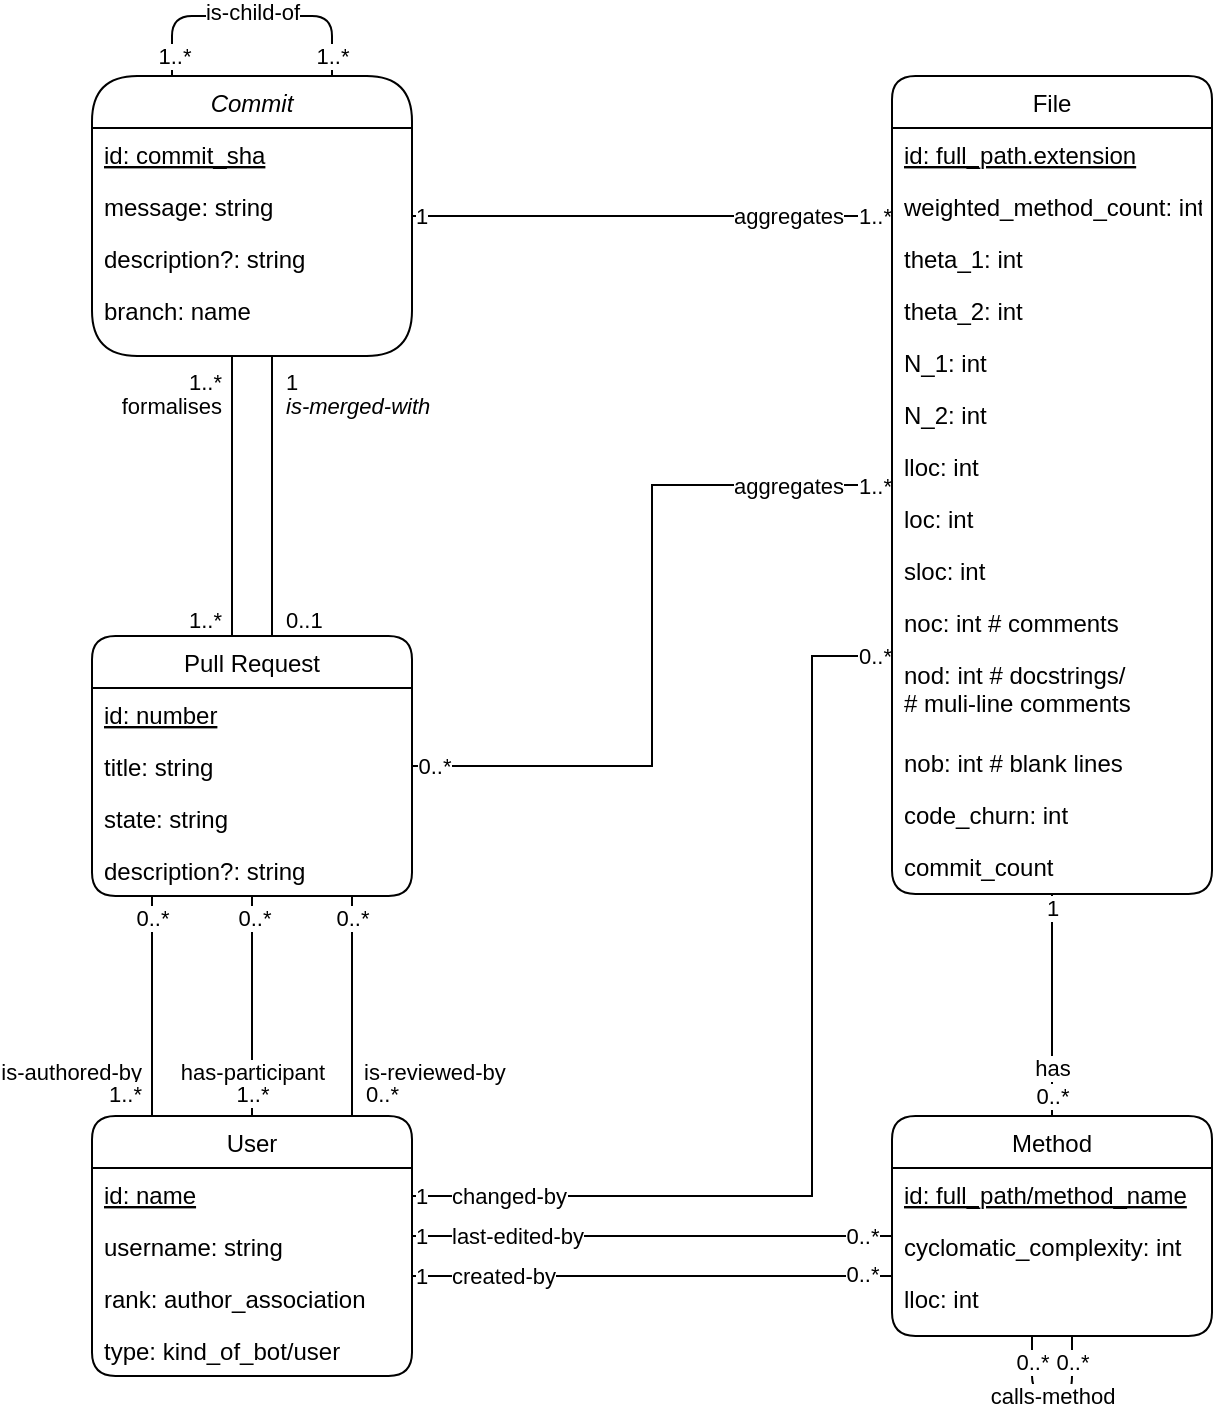 <mxfile version="26.1.0">
  <diagram id="C5RBs43oDa-KdzZeNtuy" name="Page-1">
    <mxGraphModel dx="1355" dy="715" grid="1" gridSize="10" guides="1" tooltips="1" connect="1" arrows="1" fold="1" page="1" pageScale="1" pageWidth="1169" pageHeight="827" math="0" shadow="0">
      <root>
        <mxCell id="WIyWlLk6GJQsqaUBKTNV-0" />
        <mxCell id="WIyWlLk6GJQsqaUBKTNV-1" parent="WIyWlLk6GJQsqaUBKTNV-0" />
        <mxCell id="EX9fc1gSBjGgu7xqyz9W-34" style="edgeStyle=orthogonalEdgeStyle;rounded=0;orthogonalLoop=1;jettySize=auto;html=1;endArrow=none;startFill=0;" edge="1" parent="WIyWlLk6GJQsqaUBKTNV-1" source="zkfFHV4jXpPFQw0GAbJ--0" target="zkfFHV4jXpPFQw0GAbJ--17">
          <mxGeometry relative="1" as="geometry">
            <Array as="points">
              <mxPoint x="550" y="190" />
              <mxPoint x="550" y="190" />
            </Array>
          </mxGeometry>
        </mxCell>
        <mxCell id="EX9fc1gSBjGgu7xqyz9W-35" value="1" style="edgeLabel;html=1;align=left;verticalAlign=middle;resizable=0;points=[];" vertex="1" connectable="0" parent="EX9fc1gSBjGgu7xqyz9W-34">
          <mxGeometry x="-1" relative="1" as="geometry">
            <mxPoint as="offset" />
          </mxGeometry>
        </mxCell>
        <mxCell id="EX9fc1gSBjGgu7xqyz9W-36" value="aggregates" style="edgeLabel;html=1;align=right;verticalAlign=middle;resizable=0;points=[];" vertex="1" connectable="0" parent="EX9fc1gSBjGgu7xqyz9W-34">
          <mxGeometry x="0.8" relative="1" as="geometry">
            <mxPoint as="offset" />
          </mxGeometry>
        </mxCell>
        <mxCell id="EX9fc1gSBjGgu7xqyz9W-37" value="1..*" style="edgeLabel;html=1;align=right;verticalAlign=middle;resizable=0;points=[];" vertex="1" connectable="0" parent="EX9fc1gSBjGgu7xqyz9W-34">
          <mxGeometry x="1" relative="1" as="geometry">
            <mxPoint as="offset" />
          </mxGeometry>
        </mxCell>
        <mxCell id="zkfFHV4jXpPFQw0GAbJ--0" value="Commit" style="swimlane;fontStyle=2;align=center;verticalAlign=top;childLayout=stackLayout;horizontal=1;startSize=26;horizontalStack=0;resizeParent=1;resizeLast=0;collapsible=1;marginBottom=0;rounded=1;shadow=0;strokeWidth=1;arcSize=29;" parent="WIyWlLk6GJQsqaUBKTNV-1" vertex="1">
          <mxGeometry x="200" y="120" width="160" height="140" as="geometry">
            <mxRectangle x="200" y="240" width="160" height="26" as="alternateBounds" />
          </mxGeometry>
        </mxCell>
        <mxCell id="zkfFHV4jXpPFQw0GAbJ--1" value="id: commit_sha" style="text;align=left;verticalAlign=top;spacingLeft=4;spacingRight=4;overflow=hidden;rotatable=0;points=[[0,0.5],[1,0.5]];portConstraint=eastwest;fontStyle=4;rounded=1;" parent="zkfFHV4jXpPFQw0GAbJ--0" vertex="1">
          <mxGeometry y="26" width="160" height="26" as="geometry" />
        </mxCell>
        <mxCell id="zkfFHV4jXpPFQw0GAbJ--2" value="message: string" style="text;align=left;verticalAlign=top;spacingLeft=4;spacingRight=4;overflow=hidden;rotatable=0;points=[[0,0.5],[1,0.5]];portConstraint=eastwest;rounded=1;shadow=0;html=0;" parent="zkfFHV4jXpPFQw0GAbJ--0" vertex="1">
          <mxGeometry y="52" width="160" height="26" as="geometry" />
        </mxCell>
        <mxCell id="zkfFHV4jXpPFQw0GAbJ--3" value="description?: string" style="text;align=left;verticalAlign=top;spacingLeft=4;spacingRight=4;overflow=hidden;rotatable=0;points=[[0,0.5],[1,0.5]];portConstraint=eastwest;rounded=1;shadow=0;html=0;" parent="zkfFHV4jXpPFQw0GAbJ--0" vertex="1">
          <mxGeometry y="78" width="160" height="26" as="geometry" />
        </mxCell>
        <mxCell id="zkfFHV4jXpPFQw0GAbJ--5" value="branch: name" style="text;align=left;verticalAlign=top;spacingLeft=4;spacingRight=4;overflow=hidden;rotatable=0;points=[[0,0.5],[1,0.5]];portConstraint=eastwest;rounded=1;" parent="zkfFHV4jXpPFQw0GAbJ--0" vertex="1">
          <mxGeometry y="104" width="160" height="26" as="geometry" />
        </mxCell>
        <mxCell id="EX9fc1gSBjGgu7xqyz9W-38" style="edgeStyle=orthogonalEdgeStyle;rounded=0;orthogonalLoop=1;jettySize=auto;html=1;endArrow=none;startFill=0;elbow=vertical;" edge="1" parent="WIyWlLk6GJQsqaUBKTNV-1" source="zkfFHV4jXpPFQw0GAbJ--6" target="zkfFHV4jXpPFQw0GAbJ--17">
          <mxGeometry relative="1" as="geometry">
            <mxPoint x="323.05" y="439.15" as="sourcePoint" />
            <mxPoint x="570" y="150" as="targetPoint" />
          </mxGeometry>
        </mxCell>
        <mxCell id="EX9fc1gSBjGgu7xqyz9W-39" value="aggregates" style="edgeLabel;html=1;align=center;verticalAlign=middle;resizable=0;points=[];" vertex="1" connectable="0" parent="EX9fc1gSBjGgu7xqyz9W-38">
          <mxGeometry x="0.638" relative="1" as="geometry">
            <mxPoint x="17" as="offset" />
          </mxGeometry>
        </mxCell>
        <mxCell id="EX9fc1gSBjGgu7xqyz9W-40" value="1..*" style="edgeLabel;html=1;align=right;verticalAlign=middle;resizable=0;points=[];" vertex="1" connectable="0" parent="EX9fc1gSBjGgu7xqyz9W-38">
          <mxGeometry x="1" relative="1" as="geometry">
            <mxPoint as="offset" />
          </mxGeometry>
        </mxCell>
        <mxCell id="EX9fc1gSBjGgu7xqyz9W-41" value="0..*" style="edgeLabel;html=1;align=center;verticalAlign=middle;resizable=0;points=[];" vertex="1" connectable="0" parent="EX9fc1gSBjGgu7xqyz9W-38">
          <mxGeometry x="-0.952" relative="1" as="geometry">
            <mxPoint x="2" as="offset" />
          </mxGeometry>
        </mxCell>
        <mxCell id="EX9fc1gSBjGgu7xqyz9W-42" style="edgeStyle=orthogonalEdgeStyle;rounded=0;orthogonalLoop=1;jettySize=auto;html=1;endArrow=none;startFill=0;elbow=vertical;" edge="1" parent="WIyWlLk6GJQsqaUBKTNV-1" source="zkfFHV4jXpPFQw0GAbJ--6" target="zkfFHV4jXpPFQw0GAbJ--0">
          <mxGeometry relative="1" as="geometry">
            <Array as="points">
              <mxPoint x="270" y="330" />
              <mxPoint x="270" y="330" />
            </Array>
          </mxGeometry>
        </mxCell>
        <mxCell id="EX9fc1gSBjGgu7xqyz9W-74" value="formalises" style="edgeLabel;html=1;align=right;verticalAlign=middle;resizable=0;points=[];" vertex="1" connectable="0" parent="EX9fc1gSBjGgu7xqyz9W-42">
          <mxGeometry x="0.65" y="5" relative="1" as="geometry">
            <mxPoint as="offset" />
          </mxGeometry>
        </mxCell>
        <mxCell id="EX9fc1gSBjGgu7xqyz9W-75" value="1..*" style="edgeLabel;html=1;align=right;verticalAlign=bottom;resizable=0;points=[];labelPosition=center;verticalLabelPosition=top;" vertex="1" connectable="0" parent="EX9fc1gSBjGgu7xqyz9W-42">
          <mxGeometry x="-1" y="5" relative="1" as="geometry">
            <mxPoint as="offset" />
          </mxGeometry>
        </mxCell>
        <mxCell id="EX9fc1gSBjGgu7xqyz9W-76" value="1..*" style="edgeLabel;html=1;align=right;verticalAlign=top;resizable=0;points=[];labelPosition=center;verticalLabelPosition=top;" vertex="1" connectable="0" parent="EX9fc1gSBjGgu7xqyz9W-42">
          <mxGeometry x="1" y="5" relative="1" as="geometry">
            <mxPoint as="offset" />
          </mxGeometry>
        </mxCell>
        <mxCell id="EX9fc1gSBjGgu7xqyz9W-61" style="edgeStyle=orthogonalEdgeStyle;rounded=0;orthogonalLoop=1;jettySize=auto;html=1;endArrow=none;startFill=0;" edge="1" parent="WIyWlLk6GJQsqaUBKTNV-1" source="zkfFHV4jXpPFQw0GAbJ--6" target="zkfFHV4jXpPFQw0GAbJ--13">
          <mxGeometry relative="1" as="geometry">
            <Array as="points">
              <mxPoint x="330" y="580" />
              <mxPoint x="330" y="580" />
            </Array>
          </mxGeometry>
        </mxCell>
        <mxCell id="EX9fc1gSBjGgu7xqyz9W-62" value="0..*" style="edgeLabel;html=1;align=center;verticalAlign=middle;resizable=0;points=[];" vertex="1" connectable="0" parent="EX9fc1gSBjGgu7xqyz9W-61">
          <mxGeometry x="-0.8" relative="1" as="geometry">
            <mxPoint as="offset" />
          </mxGeometry>
        </mxCell>
        <mxCell id="EX9fc1gSBjGgu7xqyz9W-63" value="is-reviewed-by" style="edgeLabel;html=1;align=left;verticalAlign=middle;resizable=0;points=[];" vertex="1" connectable="0" parent="EX9fc1gSBjGgu7xqyz9W-61">
          <mxGeometry x="0.6" y="-1" relative="1" as="geometry">
            <mxPoint x="5" as="offset" />
          </mxGeometry>
        </mxCell>
        <mxCell id="EX9fc1gSBjGgu7xqyz9W-64" value="0..*" style="edgeLabel;html=1;align=left;verticalAlign=middle;resizable=0;points=[];" vertex="1" connectable="0" parent="EX9fc1gSBjGgu7xqyz9W-61">
          <mxGeometry x="0.8" relative="1" as="geometry">
            <mxPoint x="5" as="offset" />
          </mxGeometry>
        </mxCell>
        <mxCell id="EX9fc1gSBjGgu7xqyz9W-65" style="edgeStyle=orthogonalEdgeStyle;rounded=0;orthogonalLoop=1;jettySize=auto;html=1;endArrow=none;startFill=0;" edge="1" parent="WIyWlLk6GJQsqaUBKTNV-1" source="zkfFHV4jXpPFQw0GAbJ--6" target="zkfFHV4jXpPFQw0GAbJ--13">
          <mxGeometry relative="1" as="geometry">
            <Array as="points">
              <mxPoint x="230" y="580" />
              <mxPoint x="230" y="580" />
            </Array>
          </mxGeometry>
        </mxCell>
        <mxCell id="EX9fc1gSBjGgu7xqyz9W-66" value="0..*" style="edgeLabel;html=1;align=center;verticalAlign=middle;resizable=0;points=[];" vertex="1" connectable="0" parent="EX9fc1gSBjGgu7xqyz9W-65">
          <mxGeometry x="-0.8" relative="1" as="geometry">
            <mxPoint as="offset" />
          </mxGeometry>
        </mxCell>
        <mxCell id="EX9fc1gSBjGgu7xqyz9W-67" value="is-authored-by" style="edgeLabel;html=1;align=right;verticalAlign=middle;resizable=0;points=[];" vertex="1" connectable="0" parent="EX9fc1gSBjGgu7xqyz9W-65">
          <mxGeometry x="0.6" y="-5" relative="1" as="geometry">
            <mxPoint as="offset" />
          </mxGeometry>
        </mxCell>
        <mxCell id="EX9fc1gSBjGgu7xqyz9W-68" value="1..*" style="edgeLabel;html=1;align=right;verticalAlign=middle;resizable=0;points=[];" vertex="1" connectable="0" parent="EX9fc1gSBjGgu7xqyz9W-65">
          <mxGeometry x="0.8" y="-5" relative="1" as="geometry">
            <mxPoint as="offset" />
          </mxGeometry>
        </mxCell>
        <mxCell id="EX9fc1gSBjGgu7xqyz9W-77" style="edgeStyle=orthogonalEdgeStyle;rounded=0;orthogonalLoop=1;jettySize=auto;html=1;endArrow=none;startFill=0;endFill=0;" edge="1" parent="WIyWlLk6GJQsqaUBKTNV-1" source="zkfFHV4jXpPFQw0GAbJ--6" target="zkfFHV4jXpPFQw0GAbJ--0">
          <mxGeometry relative="1" as="geometry">
            <Array as="points">
              <mxPoint x="290" y="330" />
              <mxPoint x="290" y="330" />
            </Array>
          </mxGeometry>
        </mxCell>
        <mxCell id="EX9fc1gSBjGgu7xqyz9W-78" value="is-merged-with" style="edgeLabel;html=1;align=left;verticalAlign=middle;resizable=0;points=[];fontStyle=2" vertex="1" connectable="0" parent="EX9fc1gSBjGgu7xqyz9W-77">
          <mxGeometry x="0.65" y="-5" relative="1" as="geometry">
            <mxPoint as="offset" />
          </mxGeometry>
        </mxCell>
        <mxCell id="EX9fc1gSBjGgu7xqyz9W-80" value="1" style="edgeLabel;html=1;align=left;verticalAlign=top;resizable=0;points=[];" vertex="1" connectable="0" parent="EX9fc1gSBjGgu7xqyz9W-77">
          <mxGeometry x="1" y="-5" relative="1" as="geometry">
            <mxPoint as="offset" />
          </mxGeometry>
        </mxCell>
        <mxCell id="EX9fc1gSBjGgu7xqyz9W-82" value="0..1" style="edgeLabel;html=1;align=left;verticalAlign=bottom;resizable=0;points=[];" vertex="1" connectable="0" parent="EX9fc1gSBjGgu7xqyz9W-77">
          <mxGeometry x="-1" y="-5" relative="1" as="geometry">
            <mxPoint as="offset" />
          </mxGeometry>
        </mxCell>
        <mxCell id="zkfFHV4jXpPFQw0GAbJ--6" value="Pull Request" style="swimlane;fontStyle=0;align=center;verticalAlign=top;childLayout=stackLayout;horizontal=1;startSize=26;horizontalStack=0;resizeParent=1;resizeLast=0;collapsible=1;marginBottom=0;rounded=1;shadow=0;strokeWidth=1;" parent="WIyWlLk6GJQsqaUBKTNV-1" vertex="1">
          <mxGeometry x="200" y="400" width="160" height="130" as="geometry">
            <mxRectangle x="200" y="40" width="160" height="26" as="alternateBounds" />
          </mxGeometry>
        </mxCell>
        <mxCell id="zkfFHV4jXpPFQw0GAbJ--7" value="id: number" style="text;align=left;verticalAlign=top;spacingLeft=4;spacingRight=4;overflow=hidden;rotatable=0;points=[[0,0.5],[1,0.5]];portConstraint=eastwest;fontStyle=4;rounded=1;" parent="zkfFHV4jXpPFQw0GAbJ--6" vertex="1">
          <mxGeometry y="26" width="160" height="26" as="geometry" />
        </mxCell>
        <mxCell id="zkfFHV4jXpPFQw0GAbJ--8" value="title: string" style="text;align=left;verticalAlign=top;spacingLeft=4;spacingRight=4;overflow=hidden;rotatable=0;points=[[0,0.5],[1,0.5]];portConstraint=eastwest;rounded=1;shadow=0;html=0;" parent="zkfFHV4jXpPFQw0GAbJ--6" vertex="1">
          <mxGeometry y="52" width="160" height="26" as="geometry" />
        </mxCell>
        <mxCell id="zkfFHV4jXpPFQw0GAbJ--10" value="state: string&#xa;" style="text;align=left;verticalAlign=top;spacingLeft=4;spacingRight=4;overflow=hidden;rotatable=0;points=[[0,0.5],[1,0.5]];portConstraint=eastwest;fontStyle=0;rounded=1;" parent="zkfFHV4jXpPFQw0GAbJ--6" vertex="1">
          <mxGeometry y="78" width="160" height="26" as="geometry" />
        </mxCell>
        <mxCell id="zkfFHV4jXpPFQw0GAbJ--11" value="description?: string" style="text;align=left;verticalAlign=top;spacingLeft=4;spacingRight=4;overflow=hidden;rotatable=0;points=[[0,0.5],[1,0.5]];portConstraint=eastwest;rounded=1;" parent="zkfFHV4jXpPFQw0GAbJ--6" vertex="1">
          <mxGeometry y="104" width="160" height="26" as="geometry" />
        </mxCell>
        <mxCell id="EX9fc1gSBjGgu7xqyz9W-57" style="edgeStyle=orthogonalEdgeStyle;rounded=0;orthogonalLoop=1;jettySize=auto;html=1;endArrow=none;startFill=0;" edge="1" parent="WIyWlLk6GJQsqaUBKTNV-1" source="zkfFHV4jXpPFQw0GAbJ--13" target="zkfFHV4jXpPFQw0GAbJ--6">
          <mxGeometry relative="1" as="geometry" />
        </mxCell>
        <mxCell id="EX9fc1gSBjGgu7xqyz9W-58" value="has-participant" style="edgeLabel;html=1;align=center;verticalAlign=middle;resizable=0;points=[];" vertex="1" connectable="0" parent="EX9fc1gSBjGgu7xqyz9W-57">
          <mxGeometry x="-0.6" relative="1" as="geometry">
            <mxPoint as="offset" />
          </mxGeometry>
        </mxCell>
        <mxCell id="EX9fc1gSBjGgu7xqyz9W-59" value="1..*" style="edgeLabel;html=1;align=center;verticalAlign=middle;resizable=0;points=[];" vertex="1" connectable="0" parent="EX9fc1gSBjGgu7xqyz9W-57">
          <mxGeometry x="-0.8" relative="1" as="geometry">
            <mxPoint as="offset" />
          </mxGeometry>
        </mxCell>
        <mxCell id="EX9fc1gSBjGgu7xqyz9W-60" value="0..*" style="edgeLabel;html=1;align=center;verticalAlign=middle;resizable=0;points=[];" vertex="1" connectable="0" parent="EX9fc1gSBjGgu7xqyz9W-57">
          <mxGeometry x="0.8" y="-1" relative="1" as="geometry">
            <mxPoint as="offset" />
          </mxGeometry>
        </mxCell>
        <mxCell id="EX9fc1gSBjGgu7xqyz9W-70" style="edgeStyle=orthogonalEdgeStyle;rounded=0;orthogonalLoop=1;jettySize=auto;html=1;endArrow=none;startFill=0;" edge="1" parent="WIyWlLk6GJQsqaUBKTNV-1" source="zkfFHV4jXpPFQw0GAbJ--13" target="zkfFHV4jXpPFQw0GAbJ--17">
          <mxGeometry relative="1" as="geometry">
            <Array as="points">
              <mxPoint x="560" y="680" />
              <mxPoint x="560" y="410" />
            </Array>
          </mxGeometry>
        </mxCell>
        <mxCell id="EX9fc1gSBjGgu7xqyz9W-71" value="1" style="edgeLabel;html=1;align=left;verticalAlign=middle;resizable=0;points=[];" vertex="1" connectable="0" parent="EX9fc1gSBjGgu7xqyz9W-70">
          <mxGeometry x="-1" relative="1" as="geometry">
            <mxPoint as="offset" />
          </mxGeometry>
        </mxCell>
        <mxCell id="EX9fc1gSBjGgu7xqyz9W-72" value="changed-by" style="edgeLabel;html=1;align=left;verticalAlign=middle;resizable=0;points=[];" vertex="1" connectable="0" parent="EX9fc1gSBjGgu7xqyz9W-70">
          <mxGeometry x="-0.93" relative="1" as="geometry">
            <mxPoint as="offset" />
          </mxGeometry>
        </mxCell>
        <mxCell id="EX9fc1gSBjGgu7xqyz9W-73" value="0..*" style="edgeLabel;html=1;align=right;verticalAlign=middle;resizable=0;points=[];" vertex="1" connectable="0" parent="EX9fc1gSBjGgu7xqyz9W-70">
          <mxGeometry x="1" relative="1" as="geometry">
            <mxPoint as="offset" />
          </mxGeometry>
        </mxCell>
        <mxCell id="zkfFHV4jXpPFQw0GAbJ--13" value="User" style="swimlane;fontStyle=0;align=center;verticalAlign=top;childLayout=stackLayout;horizontal=1;startSize=26;horizontalStack=0;resizeParent=1;resizeLast=0;collapsible=1;marginBottom=0;rounded=1;shadow=0;strokeWidth=1;" parent="WIyWlLk6GJQsqaUBKTNV-1" vertex="1">
          <mxGeometry x="200" y="640" width="160" height="130" as="geometry">
            <mxRectangle x="200" y="640" width="160" height="26" as="alternateBounds" />
          </mxGeometry>
        </mxCell>
        <mxCell id="zkfFHV4jXpPFQw0GAbJ--14" value="id: name" style="text;align=left;verticalAlign=top;spacingLeft=4;spacingRight=4;overflow=hidden;rotatable=0;points=[[0,0.5],[1,0.5]];portConstraint=eastwest;fontStyle=4;rounded=1;" parent="zkfFHV4jXpPFQw0GAbJ--13" vertex="1">
          <mxGeometry y="26" width="160" height="26" as="geometry" />
        </mxCell>
        <mxCell id="EX9fc1gSBjGgu7xqyz9W-5" value="username: string&#xa;" style="text;align=left;verticalAlign=top;spacingLeft=4;spacingRight=4;overflow=hidden;rotatable=0;points=[[0,0.5],[1,0.5]];portConstraint=eastwest;fontStyle=0;rounded=1;" vertex="1" parent="zkfFHV4jXpPFQw0GAbJ--13">
          <mxGeometry y="52" width="160" height="26" as="geometry" />
        </mxCell>
        <mxCell id="EX9fc1gSBjGgu7xqyz9W-6" value="rank: author_association&#xa;" style="text;align=left;verticalAlign=top;spacingLeft=4;spacingRight=4;overflow=hidden;rotatable=0;points=[[0,0.5],[1,0.5]];portConstraint=eastwest;fontStyle=0;rounded=1;" vertex="1" parent="zkfFHV4jXpPFQw0GAbJ--13">
          <mxGeometry y="78" width="160" height="26" as="geometry" />
        </mxCell>
        <mxCell id="EX9fc1gSBjGgu7xqyz9W-7" value="type: kind_of_bot/user" style="text;align=left;verticalAlign=top;spacingLeft=4;spacingRight=4;overflow=hidden;rotatable=0;points=[[0,0.5],[1,0.5]];portConstraint=eastwest;fontStyle=0;rounded=1;" vertex="1" parent="zkfFHV4jXpPFQw0GAbJ--13">
          <mxGeometry y="104" width="160" height="26" as="geometry" />
        </mxCell>
        <mxCell id="zkfFHV4jXpPFQw0GAbJ--17" value="File" style="swimlane;fontStyle=0;align=center;verticalAlign=top;childLayout=stackLayout;horizontal=1;startSize=26;horizontalStack=0;resizeParent=1;resizeLast=0;collapsible=1;marginBottom=0;rounded=1;shadow=0;strokeWidth=1;" parent="WIyWlLk6GJQsqaUBKTNV-1" vertex="1">
          <mxGeometry x="600" y="120" width="160" height="409" as="geometry">
            <mxRectangle x="600" y="120" width="160" height="26" as="alternateBounds" />
          </mxGeometry>
        </mxCell>
        <mxCell id="zkfFHV4jXpPFQw0GAbJ--18" value="id: full_path.extension" style="text;align=left;verticalAlign=top;spacingLeft=4;spacingRight=4;overflow=hidden;rotatable=0;points=[[0,0.5],[1,0.5]];portConstraint=eastwest;fontStyle=4;rounded=1;" parent="zkfFHV4jXpPFQw0GAbJ--17" vertex="1">
          <mxGeometry y="26" width="160" height="26" as="geometry" />
        </mxCell>
        <mxCell id="zkfFHV4jXpPFQw0GAbJ--19" value="weighted_method_count: int" style="text;align=left;verticalAlign=top;spacingLeft=4;spacingRight=4;overflow=hidden;rotatable=0;points=[[0,0.5],[1,0.5]];portConstraint=eastwest;rounded=1;shadow=0;html=0;" parent="zkfFHV4jXpPFQw0GAbJ--17" vertex="1">
          <mxGeometry y="52" width="160" height="26" as="geometry" />
        </mxCell>
        <mxCell id="zkfFHV4jXpPFQw0GAbJ--20" value="theta_1: int" style="text;align=left;verticalAlign=top;spacingLeft=4;spacingRight=4;overflow=hidden;rotatable=0;points=[[0,0.5],[1,0.5]];portConstraint=eastwest;rounded=1;shadow=0;html=0;" parent="zkfFHV4jXpPFQw0GAbJ--17" vertex="1">
          <mxGeometry y="78" width="160" height="26" as="geometry" />
        </mxCell>
        <mxCell id="zkfFHV4jXpPFQw0GAbJ--21" value="theta_2: int" style="text;align=left;verticalAlign=top;spacingLeft=4;spacingRight=4;overflow=hidden;rotatable=0;points=[[0,0.5],[1,0.5]];portConstraint=eastwest;rounded=1;shadow=0;html=0;" parent="zkfFHV4jXpPFQw0GAbJ--17" vertex="1">
          <mxGeometry y="104" width="160" height="26" as="geometry" />
        </mxCell>
        <mxCell id="zkfFHV4jXpPFQw0GAbJ--22" value="N_1: int" style="text;align=left;verticalAlign=top;spacingLeft=4;spacingRight=4;overflow=hidden;rotatable=0;points=[[0,0.5],[1,0.5]];portConstraint=eastwest;rounded=1;shadow=0;html=0;" parent="zkfFHV4jXpPFQw0GAbJ--17" vertex="1">
          <mxGeometry y="130" width="160" height="26" as="geometry" />
        </mxCell>
        <mxCell id="zkfFHV4jXpPFQw0GAbJ--24" value="N_2: int" style="text;align=left;verticalAlign=top;spacingLeft=4;spacingRight=4;overflow=hidden;rotatable=0;points=[[0,0.5],[1,0.5]];portConstraint=eastwest;rounded=1;" parent="zkfFHV4jXpPFQw0GAbJ--17" vertex="1">
          <mxGeometry y="156" width="160" height="26" as="geometry" />
        </mxCell>
        <mxCell id="zkfFHV4jXpPFQw0GAbJ--25" value="lloc: int" style="text;align=left;verticalAlign=top;spacingLeft=4;spacingRight=4;overflow=hidden;rotatable=0;points=[[0,0.5],[1,0.5]];portConstraint=eastwest;rounded=1;" parent="zkfFHV4jXpPFQw0GAbJ--17" vertex="1">
          <mxGeometry y="182" width="160" height="26" as="geometry" />
        </mxCell>
        <mxCell id="EX9fc1gSBjGgu7xqyz9W-8" value="loc: int" style="text;align=left;verticalAlign=top;spacingLeft=4;spacingRight=4;overflow=hidden;rotatable=0;points=[[0,0.5],[1,0.5]];portConstraint=eastwest;fontStyle=0;rounded=1;" vertex="1" parent="zkfFHV4jXpPFQw0GAbJ--17">
          <mxGeometry y="208" width="160" height="26" as="geometry" />
        </mxCell>
        <mxCell id="EX9fc1gSBjGgu7xqyz9W-9" value="sloc: int" style="text;align=left;verticalAlign=top;spacingLeft=4;spacingRight=4;overflow=hidden;rotatable=0;points=[[0,0.5],[1,0.5]];portConstraint=eastwest;fontStyle=0;rounded=1;" vertex="1" parent="zkfFHV4jXpPFQw0GAbJ--17">
          <mxGeometry y="234" width="160" height="26" as="geometry" />
        </mxCell>
        <mxCell id="EX9fc1gSBjGgu7xqyz9W-10" value="noc: int # comments" style="text;align=left;verticalAlign=top;spacingLeft=4;spacingRight=4;overflow=hidden;rotatable=0;points=[[0,0.5],[1,0.5]];portConstraint=eastwest;fontStyle=0;rounded=1;" vertex="1" parent="zkfFHV4jXpPFQw0GAbJ--17">
          <mxGeometry y="260" width="160" height="26" as="geometry" />
        </mxCell>
        <mxCell id="EX9fc1gSBjGgu7xqyz9W-11" value="nod: int # docstrings/&#xa;# muli-line comments" style="text;align=left;verticalAlign=top;spacingLeft=4;spacingRight=4;overflow=hidden;rotatable=0;points=[[0,0.5],[1,0.5]];portConstraint=eastwest;fontStyle=0;rounded=1;" vertex="1" parent="zkfFHV4jXpPFQw0GAbJ--17">
          <mxGeometry y="286" width="160" height="44" as="geometry" />
        </mxCell>
        <mxCell id="EX9fc1gSBjGgu7xqyz9W-12" value="nob: int # blank lines" style="text;align=left;verticalAlign=top;spacingLeft=4;spacingRight=4;overflow=hidden;rotatable=0;points=[[0,0.5],[1,0.5]];portConstraint=eastwest;fontStyle=0;rounded=1;" vertex="1" parent="zkfFHV4jXpPFQw0GAbJ--17">
          <mxGeometry y="330" width="160" height="26" as="geometry" />
        </mxCell>
        <mxCell id="EX9fc1gSBjGgu7xqyz9W-13" value="code_churn: int&#xa;" style="text;align=left;verticalAlign=top;spacingLeft=4;spacingRight=4;overflow=hidden;rotatable=0;points=[[0,0.5],[1,0.5]];portConstraint=eastwest;fontStyle=0;rounded=1;" vertex="1" parent="zkfFHV4jXpPFQw0GAbJ--17">
          <mxGeometry y="356" width="160" height="26" as="geometry" />
        </mxCell>
        <mxCell id="EX9fc1gSBjGgu7xqyz9W-14" value="commit_count" style="text;align=left;verticalAlign=top;spacingLeft=4;spacingRight=4;overflow=hidden;rotatable=0;points=[[0,0.5],[1,0.5]];portConstraint=eastwest;fontStyle=0;rounded=1;" vertex="1" parent="zkfFHV4jXpPFQw0GAbJ--17">
          <mxGeometry y="382" width="160" height="26" as="geometry" />
        </mxCell>
        <mxCell id="EX9fc1gSBjGgu7xqyz9W-0" style="edgeStyle=orthogonalEdgeStyle;rounded=1;orthogonalLoop=1;jettySize=auto;html=1;endArrow=none;startFill=0;" edge="1" parent="WIyWlLk6GJQsqaUBKTNV-1" source="zkfFHV4jXpPFQw0GAbJ--0" target="zkfFHV4jXpPFQw0GAbJ--0">
          <mxGeometry relative="1" as="geometry">
            <Array as="points">
              <mxPoint x="240" y="90" />
              <mxPoint x="320" y="90" />
            </Array>
          </mxGeometry>
        </mxCell>
        <mxCell id="EX9fc1gSBjGgu7xqyz9W-1" value="is-child-of" style="edgeLabel;html=1;align=center;verticalAlign=middle;resizable=0;points=[];rounded=1;" vertex="1" connectable="0" parent="EX9fc1gSBjGgu7xqyz9W-0">
          <mxGeometry x="0.033" y="2" relative="1" as="geometry">
            <mxPoint x="-3" as="offset" />
          </mxGeometry>
        </mxCell>
        <mxCell id="EX9fc1gSBjGgu7xqyz9W-2" value="1..*" style="edgeLabel;html=1;align=center;verticalAlign=middle;resizable=0;points=[];rounded=1;" vertex="1" connectable="0" parent="EX9fc1gSBjGgu7xqyz9W-0">
          <mxGeometry relative="1" as="geometry">
            <mxPoint x="-39" y="20" as="offset" />
          </mxGeometry>
        </mxCell>
        <mxCell id="EX9fc1gSBjGgu7xqyz9W-3" value="1..*" style="edgeLabel;html=1;align=center;verticalAlign=middle;resizable=0;points=[];rounded=1;" vertex="1" connectable="0" parent="EX9fc1gSBjGgu7xqyz9W-0">
          <mxGeometry x="0.76" relative="1" as="geometry">
            <mxPoint y="7" as="offset" />
          </mxGeometry>
        </mxCell>
        <mxCell id="EX9fc1gSBjGgu7xqyz9W-30" value="" style="edgeStyle=orthogonalEdgeStyle;rounded=1;orthogonalLoop=1;jettySize=auto;html=1;endArrow=none;startFill=0;" edge="1" parent="WIyWlLk6GJQsqaUBKTNV-1" source="zkfFHV4jXpPFQw0GAbJ--17" target="EX9fc1gSBjGgu7xqyz9W-15">
          <mxGeometry relative="1" as="geometry" />
        </mxCell>
        <mxCell id="EX9fc1gSBjGgu7xqyz9W-31" value="has" style="edgeLabel;html=1;align=center;verticalAlign=middle;resizable=0;points=[];rounded=1;" vertex="1" connectable="0" parent="EX9fc1gSBjGgu7xqyz9W-30">
          <mxGeometry x="0.837" relative="1" as="geometry">
            <mxPoint y="16" as="offset" />
          </mxGeometry>
        </mxCell>
        <mxCell id="EX9fc1gSBjGgu7xqyz9W-32" value="0..*" style="edgeLabel;html=1;align=center;verticalAlign=middle;resizable=0;points=[];rounded=1;" vertex="1" connectable="0" parent="EX9fc1gSBjGgu7xqyz9W-30">
          <mxGeometry x="0.94" relative="1" as="geometry">
            <mxPoint y="-7" as="offset" />
          </mxGeometry>
        </mxCell>
        <mxCell id="EX9fc1gSBjGgu7xqyz9W-33" value="1" style="edgeLabel;html=1;align=center;verticalAlign=middle;resizable=0;points=[];rounded=1;" vertex="1" connectable="0" parent="EX9fc1gSBjGgu7xqyz9W-30">
          <mxGeometry x="-0.835" relative="1" as="geometry">
            <mxPoint y="-2" as="offset" />
          </mxGeometry>
        </mxCell>
        <mxCell id="EX9fc1gSBjGgu7xqyz9W-47" value="has" style="edgeLabel;html=1;align=center;verticalAlign=middle;resizable=0;points=[];" vertex="1" connectable="0" parent="EX9fc1gSBjGgu7xqyz9W-30">
          <mxGeometry x="0.556" relative="1" as="geometry">
            <mxPoint as="offset" />
          </mxGeometry>
        </mxCell>
        <mxCell id="EX9fc1gSBjGgu7xqyz9W-15" value="Method" style="swimlane;fontStyle=0;align=center;verticalAlign=top;childLayout=stackLayout;horizontal=1;startSize=26;horizontalStack=0;resizeParent=1;resizeLast=0;collapsible=1;marginBottom=0;rounded=1;shadow=0;strokeWidth=1;" vertex="1" parent="WIyWlLk6GJQsqaUBKTNV-1">
          <mxGeometry x="600" y="640" width="160" height="110" as="geometry">
            <mxRectangle x="600" y="640" width="160" height="26" as="alternateBounds" />
          </mxGeometry>
        </mxCell>
        <mxCell id="EX9fc1gSBjGgu7xqyz9W-16" value="id: full_path/method_name" style="text;align=left;verticalAlign=top;spacingLeft=4;spacingRight=4;overflow=hidden;rotatable=0;points=[[0,0.5],[1,0.5]];portConstraint=eastwest;fontStyle=4;rounded=1;" vertex="1" parent="EX9fc1gSBjGgu7xqyz9W-15">
          <mxGeometry y="26" width="160" height="26" as="geometry" />
        </mxCell>
        <mxCell id="EX9fc1gSBjGgu7xqyz9W-17" value="cyclomatic_complexity: int " style="text;align=left;verticalAlign=top;spacingLeft=4;spacingRight=4;overflow=hidden;rotatable=0;points=[[0,0.5],[1,0.5]];portConstraint=eastwest;rounded=1;shadow=0;html=0;fontStyle=0;" vertex="1" parent="EX9fc1gSBjGgu7xqyz9W-15">
          <mxGeometry y="52" width="160" height="26" as="geometry" />
        </mxCell>
        <mxCell id="EX9fc1gSBjGgu7xqyz9W-22" value="lloc: int" style="text;align=left;verticalAlign=top;spacingLeft=4;spacingRight=4;overflow=hidden;rotatable=0;points=[[0,0.5],[1,0.5]];portConstraint=eastwest;rounded=1;" vertex="1" parent="EX9fc1gSBjGgu7xqyz9W-15">
          <mxGeometry y="78" width="160" height="26" as="geometry" />
        </mxCell>
        <mxCell id="EX9fc1gSBjGgu7xqyz9W-48" style="edgeStyle=orthogonalEdgeStyle;rounded=0;orthogonalLoop=1;jettySize=auto;html=1;endArrow=none;startFill=0;" edge="1" parent="WIyWlLk6GJQsqaUBKTNV-1" source="zkfFHV4jXpPFQw0GAbJ--13" target="EX9fc1gSBjGgu7xqyz9W-15">
          <mxGeometry relative="1" as="geometry">
            <Array as="points">
              <mxPoint x="480" y="720" />
              <mxPoint x="480" y="720" />
            </Array>
          </mxGeometry>
        </mxCell>
        <mxCell id="EX9fc1gSBjGgu7xqyz9W-49" value="created-by" style="edgeLabel;html=1;align=left;verticalAlign=middle;resizable=0;points=[];" vertex="1" connectable="0" parent="EX9fc1gSBjGgu7xqyz9W-48">
          <mxGeometry x="-0.85" relative="1" as="geometry">
            <mxPoint as="offset" />
          </mxGeometry>
        </mxCell>
        <mxCell id="EX9fc1gSBjGgu7xqyz9W-50" value="1" style="edgeLabel;html=1;align=left;verticalAlign=middle;resizable=0;points=[];" vertex="1" connectable="0" parent="EX9fc1gSBjGgu7xqyz9W-48">
          <mxGeometry x="-1" relative="1" as="geometry">
            <mxPoint as="offset" />
          </mxGeometry>
        </mxCell>
        <mxCell id="EX9fc1gSBjGgu7xqyz9W-56" value="0..*" style="edgeLabel;html=1;align=center;verticalAlign=middle;resizable=0;points=[];" vertex="1" connectable="0" parent="EX9fc1gSBjGgu7xqyz9W-48">
          <mxGeometry x="0.767" y="1" relative="1" as="geometry">
            <mxPoint x="13" as="offset" />
          </mxGeometry>
        </mxCell>
        <mxCell id="EX9fc1gSBjGgu7xqyz9W-53" value="0..*" style="endArrow=none;html=1;rounded=0;edgeStyle=orthogonalEdgeStyle;" edge="1" parent="WIyWlLk6GJQsqaUBKTNV-1" source="zkfFHV4jXpPFQw0GAbJ--13" target="EX9fc1gSBjGgu7xqyz9W-15">
          <mxGeometry x="0.875" width="50" height="50" relative="1" as="geometry">
            <mxPoint x="355" y="692.003" as="sourcePoint" />
            <mxPoint x="595" y="692.003" as="targetPoint" />
            <Array as="points">
              <mxPoint x="480" y="700" />
              <mxPoint x="480" y="700" />
            </Array>
            <mxPoint as="offset" />
          </mxGeometry>
        </mxCell>
        <mxCell id="EX9fc1gSBjGgu7xqyz9W-54" value="last-edited-by" style="edgeLabel;html=1;align=left;verticalAlign=middle;resizable=0;points=[];" vertex="1" connectable="0" parent="EX9fc1gSBjGgu7xqyz9W-53">
          <mxGeometry x="-0.85" relative="1" as="geometry">
            <mxPoint as="offset" />
          </mxGeometry>
        </mxCell>
        <mxCell id="EX9fc1gSBjGgu7xqyz9W-55" value="1" style="edgeLabel;html=1;align=left;verticalAlign=middle;resizable=0;points=[];" vertex="1" connectable="0" parent="EX9fc1gSBjGgu7xqyz9W-53">
          <mxGeometry x="-1" relative="1" as="geometry">
            <mxPoint as="offset" />
          </mxGeometry>
        </mxCell>
        <mxCell id="EX9fc1gSBjGgu7xqyz9W-43" style="edgeStyle=elbowEdgeStyle;rounded=1;orthogonalLoop=1;jettySize=auto;html=1;elbow=vertical;endArrow=none;startFill=0;curved=0;spacing=2;verticalAlign=middle;" edge="1" parent="WIyWlLk6GJQsqaUBKTNV-1" source="EX9fc1gSBjGgu7xqyz9W-15" target="EX9fc1gSBjGgu7xqyz9W-15">
          <mxGeometry relative="1" as="geometry">
            <mxPoint x="640" y="750" as="sourcePoint" />
            <mxPoint x="670.0" y="744" as="targetPoint" />
            <Array as="points">
              <mxPoint x="680" y="780" />
            </Array>
          </mxGeometry>
        </mxCell>
        <mxCell id="EX9fc1gSBjGgu7xqyz9W-44" value="calls-method" style="edgeLabel;html=1;align=center;verticalAlign=middle;resizable=0;points=[];labelPosition=center;verticalLabelPosition=bottom;" vertex="1" connectable="0" parent="EX9fc1gSBjGgu7xqyz9W-43">
          <mxGeometry relative="1" as="geometry">
            <mxPoint as="offset" />
          </mxGeometry>
        </mxCell>
        <mxCell id="EX9fc1gSBjGgu7xqyz9W-45" value="0..*" style="edgeLabel;html=1;align=center;verticalAlign=top;resizable=0;points=[];labelPosition=center;verticalLabelPosition=bottom;" vertex="1" connectable="0" parent="EX9fc1gSBjGgu7xqyz9W-43">
          <mxGeometry x="-1" relative="1" as="geometry">
            <mxPoint as="offset" />
          </mxGeometry>
        </mxCell>
        <mxCell id="EX9fc1gSBjGgu7xqyz9W-69" value="0..*" style="edgeLabel;html=1;align=center;verticalAlign=top;resizable=0;points=[];labelPosition=center;verticalLabelPosition=bottom;" vertex="1" connectable="0" parent="EX9fc1gSBjGgu7xqyz9W-43">
          <mxGeometry x="1" relative="1" as="geometry">
            <mxPoint as="offset" />
          </mxGeometry>
        </mxCell>
      </root>
    </mxGraphModel>
  </diagram>
</mxfile>
